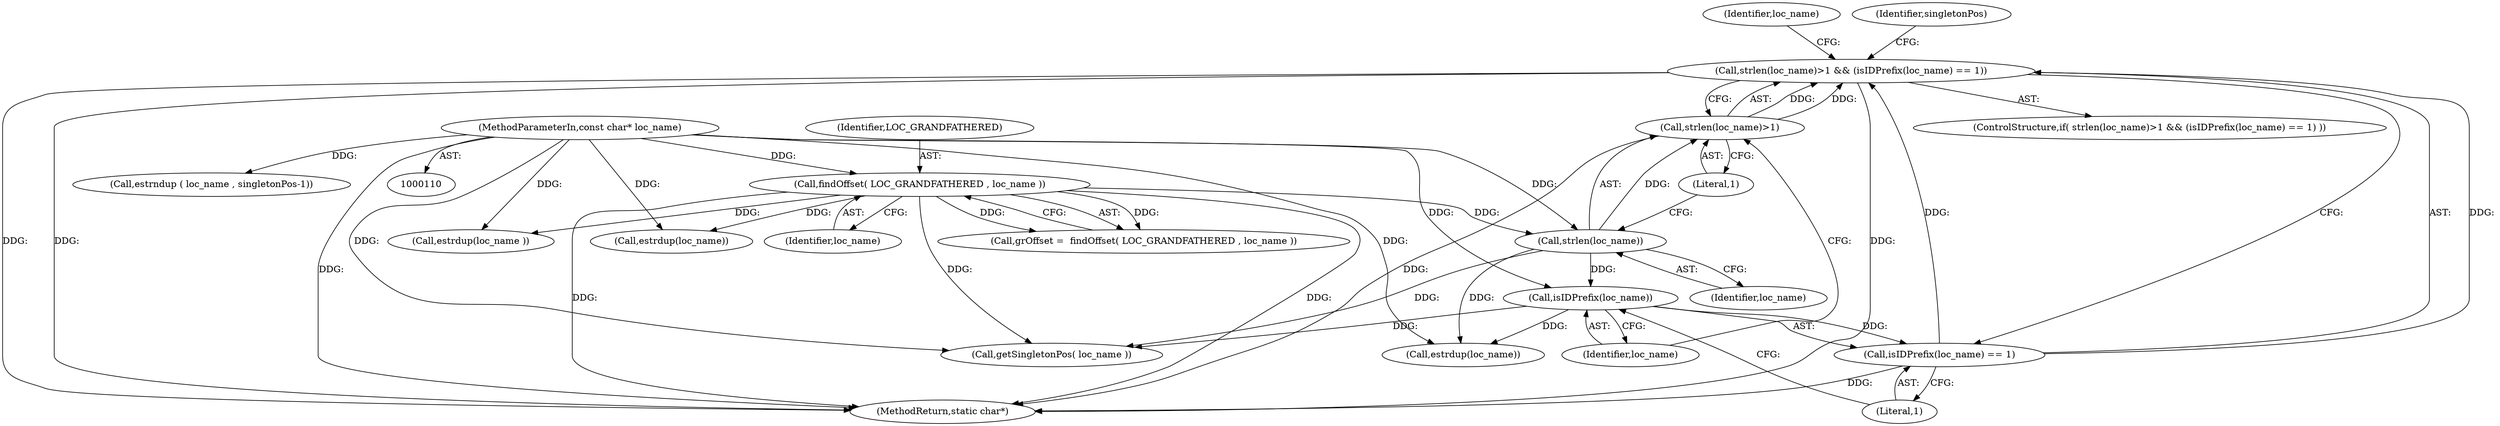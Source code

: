 digraph "0_php-src_97eff7eb57fc2320c267a949cffd622c38712484?w=1_22@API" {
"1000188" [label="(Call,strlen(loc_name)>1 && (isIDPrefix(loc_name) == 1))"];
"1000189" [label="(Call,strlen(loc_name)>1)"];
"1000190" [label="(Call,strlen(loc_name))"];
"1000153" [label="(Call,findOffset( LOC_GRANDFATHERED , loc_name ))"];
"1000111" [label="(MethodParameterIn,const char* loc_name)"];
"1000193" [label="(Call,isIDPrefix(loc_name) == 1)"];
"1000194" [label="(Call,isIDPrefix(loc_name))"];
"1000169" [label="(Call,estrdup(loc_name))"];
"1000151" [label="(Call,grOffset =  findOffset( LOC_GRANDFATHERED , loc_name ))"];
"1000111" [label="(MethodParameterIn,const char* loc_name)"];
"1000203" [label="(Call,getSingletonPos( loc_name ))"];
"1000189" [label="(Call,strlen(loc_name)>1)"];
"1000155" [label="(Identifier,loc_name)"];
"1000191" [label="(Identifier,loc_name)"];
"1000153" [label="(Call,findOffset( LOC_GRANDFATHERED , loc_name ))"];
"1000194" [label="(Call,isIDPrefix(loc_name))"];
"1000220" [label="(Call,estrndup ( loc_name , singletonPos-1))"];
"1000190" [label="(Call,strlen(loc_name))"];
"1000386" [label="(MethodReturn,static char*)"];
"1000195" [label="(Identifier,loc_name)"];
"1000188" [label="(Call,strlen(loc_name)>1 && (isIDPrefix(loc_name) == 1))"];
"1000187" [label="(ControlStructure,if( strlen(loc_name)>1 && (isIDPrefix(loc_name) == 1) ))"];
"1000196" [label="(Literal,1)"];
"1000154" [label="(Identifier,LOC_GRANDFATHERED)"];
"1000200" [label="(Identifier,loc_name)"];
"1000192" [label="(Literal,1)"];
"1000202" [label="(Identifier,singletonPos)"];
"1000193" [label="(Call,isIDPrefix(loc_name) == 1)"];
"1000199" [label="(Call,estrdup(loc_name))"];
"1000232" [label="(Call,estrdup(loc_name ))"];
"1000188" -> "1000187"  [label="AST: "];
"1000188" -> "1000189"  [label="CFG: "];
"1000188" -> "1000193"  [label="CFG: "];
"1000189" -> "1000188"  [label="AST: "];
"1000193" -> "1000188"  [label="AST: "];
"1000200" -> "1000188"  [label="CFG: "];
"1000202" -> "1000188"  [label="CFG: "];
"1000188" -> "1000386"  [label="DDG: "];
"1000188" -> "1000386"  [label="DDG: "];
"1000188" -> "1000386"  [label="DDG: "];
"1000189" -> "1000188"  [label="DDG: "];
"1000189" -> "1000188"  [label="DDG: "];
"1000193" -> "1000188"  [label="DDG: "];
"1000193" -> "1000188"  [label="DDG: "];
"1000189" -> "1000192"  [label="CFG: "];
"1000190" -> "1000189"  [label="AST: "];
"1000192" -> "1000189"  [label="AST: "];
"1000195" -> "1000189"  [label="CFG: "];
"1000189" -> "1000386"  [label="DDG: "];
"1000190" -> "1000189"  [label="DDG: "];
"1000190" -> "1000191"  [label="CFG: "];
"1000191" -> "1000190"  [label="AST: "];
"1000192" -> "1000190"  [label="CFG: "];
"1000153" -> "1000190"  [label="DDG: "];
"1000111" -> "1000190"  [label="DDG: "];
"1000190" -> "1000194"  [label="DDG: "];
"1000190" -> "1000199"  [label="DDG: "];
"1000190" -> "1000203"  [label="DDG: "];
"1000153" -> "1000151"  [label="AST: "];
"1000153" -> "1000155"  [label="CFG: "];
"1000154" -> "1000153"  [label="AST: "];
"1000155" -> "1000153"  [label="AST: "];
"1000151" -> "1000153"  [label="CFG: "];
"1000153" -> "1000386"  [label="DDG: "];
"1000153" -> "1000386"  [label="DDG: "];
"1000153" -> "1000151"  [label="DDG: "];
"1000153" -> "1000151"  [label="DDG: "];
"1000111" -> "1000153"  [label="DDG: "];
"1000153" -> "1000169"  [label="DDG: "];
"1000153" -> "1000203"  [label="DDG: "];
"1000153" -> "1000232"  [label="DDG: "];
"1000111" -> "1000110"  [label="AST: "];
"1000111" -> "1000386"  [label="DDG: "];
"1000111" -> "1000169"  [label="DDG: "];
"1000111" -> "1000194"  [label="DDG: "];
"1000111" -> "1000199"  [label="DDG: "];
"1000111" -> "1000203"  [label="DDG: "];
"1000111" -> "1000220"  [label="DDG: "];
"1000111" -> "1000232"  [label="DDG: "];
"1000193" -> "1000196"  [label="CFG: "];
"1000194" -> "1000193"  [label="AST: "];
"1000196" -> "1000193"  [label="AST: "];
"1000193" -> "1000386"  [label="DDG: "];
"1000194" -> "1000193"  [label="DDG: "];
"1000194" -> "1000195"  [label="CFG: "];
"1000195" -> "1000194"  [label="AST: "];
"1000196" -> "1000194"  [label="CFG: "];
"1000194" -> "1000199"  [label="DDG: "];
"1000194" -> "1000203"  [label="DDG: "];
}
